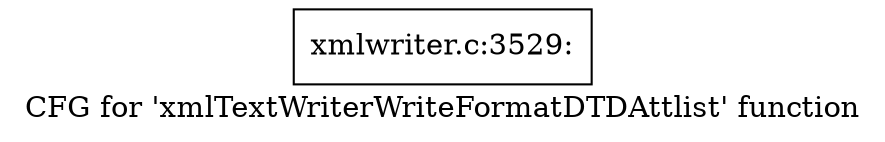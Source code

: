 digraph "CFG for 'xmlTextWriterWriteFormatDTDAttlist' function" {
	label="CFG for 'xmlTextWriterWriteFormatDTDAttlist' function";

	Node0x55d09c6de010 [shape=record,label="{xmlwriter.c:3529:}"];
}
